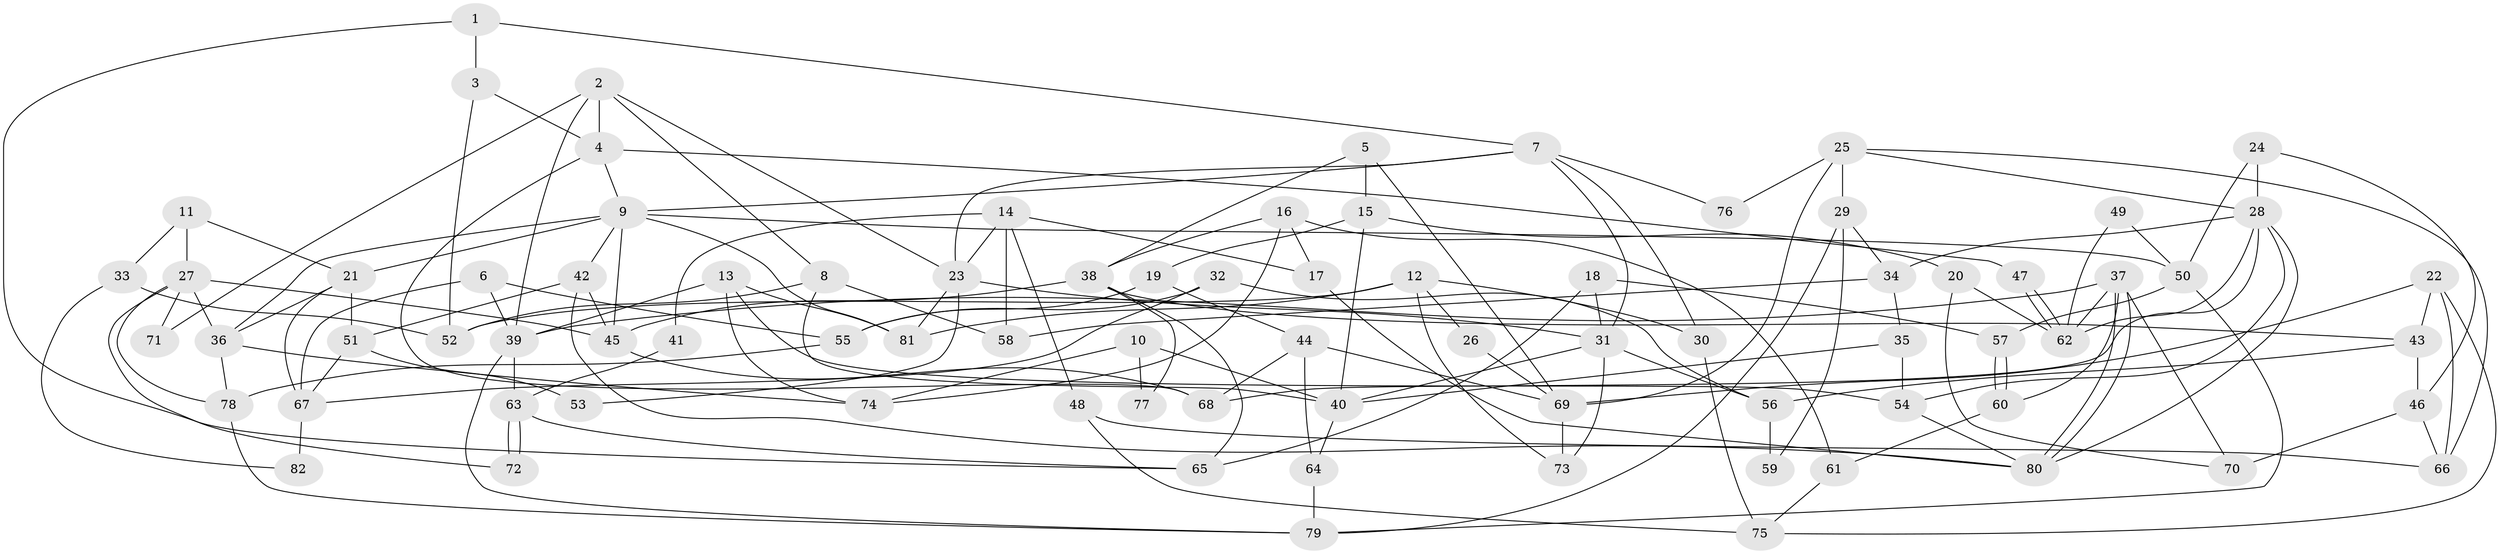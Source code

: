 // Generated by graph-tools (version 1.1) at 2025/26/03/09/25 03:26:16]
// undirected, 82 vertices, 164 edges
graph export_dot {
graph [start="1"]
  node [color=gray90,style=filled];
  1;
  2;
  3;
  4;
  5;
  6;
  7;
  8;
  9;
  10;
  11;
  12;
  13;
  14;
  15;
  16;
  17;
  18;
  19;
  20;
  21;
  22;
  23;
  24;
  25;
  26;
  27;
  28;
  29;
  30;
  31;
  32;
  33;
  34;
  35;
  36;
  37;
  38;
  39;
  40;
  41;
  42;
  43;
  44;
  45;
  46;
  47;
  48;
  49;
  50;
  51;
  52;
  53;
  54;
  55;
  56;
  57;
  58;
  59;
  60;
  61;
  62;
  63;
  64;
  65;
  66;
  67;
  68;
  69;
  70;
  71;
  72;
  73;
  74;
  75;
  76;
  77;
  78;
  79;
  80;
  81;
  82;
  1 -- 3;
  1 -- 7;
  1 -- 65;
  2 -- 8;
  2 -- 39;
  2 -- 4;
  2 -- 23;
  2 -- 71;
  3 -- 4;
  3 -- 52;
  4 -- 9;
  4 -- 47;
  4 -- 68;
  5 -- 15;
  5 -- 38;
  5 -- 69;
  6 -- 67;
  6 -- 39;
  6 -- 55;
  7 -- 23;
  7 -- 9;
  7 -- 30;
  7 -- 31;
  7 -- 76;
  8 -- 40;
  8 -- 58;
  8 -- 52;
  9 -- 36;
  9 -- 50;
  9 -- 21;
  9 -- 42;
  9 -- 45;
  9 -- 81;
  10 -- 40;
  10 -- 74;
  10 -- 77;
  11 -- 21;
  11 -- 27;
  11 -- 33;
  12 -- 81;
  12 -- 73;
  12 -- 26;
  12 -- 30;
  12 -- 52;
  13 -- 81;
  13 -- 54;
  13 -- 39;
  13 -- 74;
  14 -- 23;
  14 -- 17;
  14 -- 41;
  14 -- 48;
  14 -- 58;
  15 -- 19;
  15 -- 20;
  15 -- 40;
  16 -- 61;
  16 -- 38;
  16 -- 17;
  16 -- 74;
  17 -- 80;
  18 -- 57;
  18 -- 65;
  18 -- 31;
  19 -- 44;
  19 -- 55;
  20 -- 62;
  20 -- 70;
  21 -- 36;
  21 -- 51;
  21 -- 67;
  22 -- 43;
  22 -- 66;
  22 -- 69;
  22 -- 75;
  23 -- 31;
  23 -- 53;
  23 -- 81;
  24 -- 46;
  24 -- 28;
  24 -- 50;
  25 -- 28;
  25 -- 69;
  25 -- 29;
  25 -- 66;
  25 -- 76;
  26 -- 69;
  27 -- 45;
  27 -- 36;
  27 -- 71;
  27 -- 72;
  27 -- 78;
  28 -- 34;
  28 -- 68;
  28 -- 54;
  28 -- 62;
  28 -- 80;
  29 -- 79;
  29 -- 34;
  29 -- 59;
  30 -- 75;
  31 -- 40;
  31 -- 56;
  31 -- 73;
  32 -- 67;
  32 -- 55;
  32 -- 56;
  33 -- 52;
  33 -- 82;
  34 -- 35;
  34 -- 58;
  35 -- 40;
  35 -- 54;
  36 -- 74;
  36 -- 78;
  37 -- 62;
  37 -- 80;
  37 -- 80;
  37 -- 39;
  37 -- 60;
  37 -- 70;
  38 -- 65;
  38 -- 45;
  38 -- 43;
  38 -- 77;
  39 -- 63;
  39 -- 79;
  40 -- 64;
  41 -- 63;
  42 -- 80;
  42 -- 45;
  42 -- 51;
  43 -- 56;
  43 -- 46;
  44 -- 68;
  44 -- 69;
  44 -- 64;
  45 -- 68;
  46 -- 66;
  46 -- 70;
  47 -- 62;
  47 -- 62;
  48 -- 75;
  48 -- 66;
  49 -- 62;
  49 -- 50;
  50 -- 79;
  50 -- 57;
  51 -- 53;
  51 -- 67;
  54 -- 80;
  55 -- 78;
  56 -- 59;
  57 -- 60;
  57 -- 60;
  60 -- 61;
  61 -- 75;
  63 -- 72;
  63 -- 72;
  63 -- 65;
  64 -- 79;
  67 -- 82;
  69 -- 73;
  78 -- 79;
}
